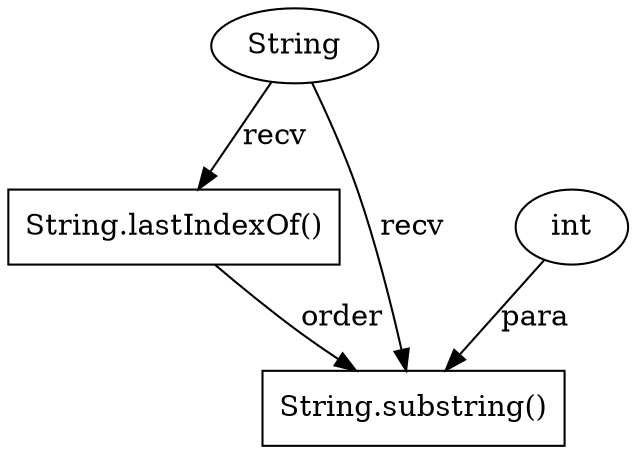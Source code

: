 digraph "11520" {
1 [label="String.lastIndexOf()" shape=box]
2 [label="String" shape=ellipse]
3 [label="String.substring()" shape=box]
4 [label="int" shape=ellipse]
1 -> 3 [label="order"];
2 -> 1 [label="recv"];
2 -> 3 [label="recv"];
4 -> 3 [label="para"];
}
